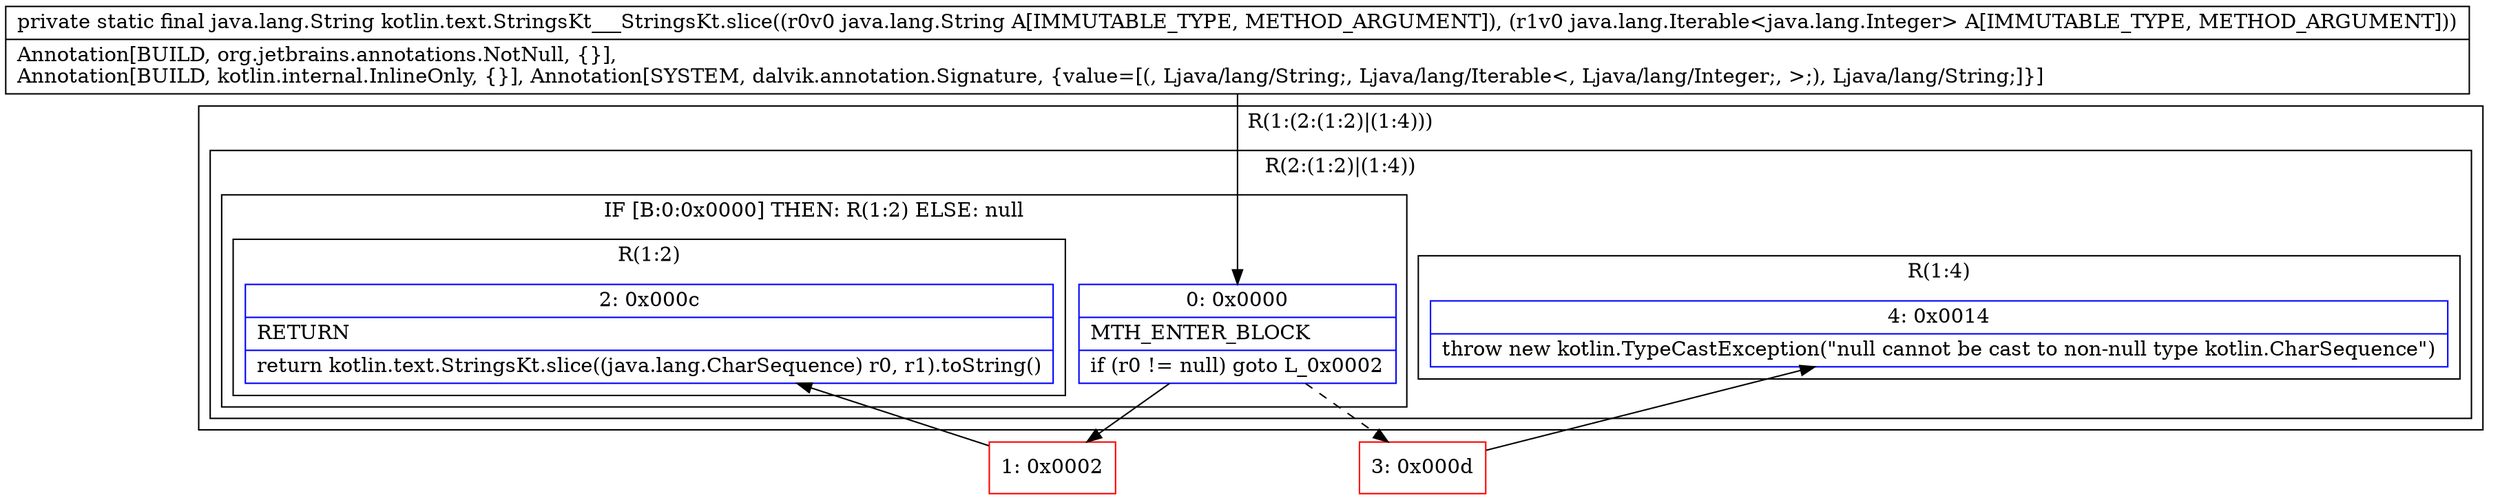digraph "CFG forkotlin.text.StringsKt___StringsKt.slice(Ljava\/lang\/String;Ljava\/lang\/Iterable;)Ljava\/lang\/String;" {
subgraph cluster_Region_165561954 {
label = "R(1:(2:(1:2)|(1:4)))";
node [shape=record,color=blue];
subgraph cluster_Region_779185909 {
label = "R(2:(1:2)|(1:4))";
node [shape=record,color=blue];
subgraph cluster_IfRegion_389647556 {
label = "IF [B:0:0x0000] THEN: R(1:2) ELSE: null";
node [shape=record,color=blue];
Node_0 [shape=record,label="{0\:\ 0x0000|MTH_ENTER_BLOCK\l|if (r0 != null) goto L_0x0002\l}"];
subgraph cluster_Region_1217165590 {
label = "R(1:2)";
node [shape=record,color=blue];
Node_2 [shape=record,label="{2\:\ 0x000c|RETURN\l|return kotlin.text.StringsKt.slice((java.lang.CharSequence) r0, r1).toString()\l}"];
}
}
subgraph cluster_Region_857393971 {
label = "R(1:4)";
node [shape=record,color=blue];
Node_4 [shape=record,label="{4\:\ 0x0014|throw new kotlin.TypeCastException(\"null cannot be cast to non\-null type kotlin.CharSequence\")\l}"];
}
}
}
Node_1 [shape=record,color=red,label="{1\:\ 0x0002}"];
Node_3 [shape=record,color=red,label="{3\:\ 0x000d}"];
MethodNode[shape=record,label="{private static final java.lang.String kotlin.text.StringsKt___StringsKt.slice((r0v0 java.lang.String A[IMMUTABLE_TYPE, METHOD_ARGUMENT]), (r1v0 java.lang.Iterable\<java.lang.Integer\> A[IMMUTABLE_TYPE, METHOD_ARGUMENT]))  | Annotation[BUILD, org.jetbrains.annotations.NotNull, \{\}], \lAnnotation[BUILD, kotlin.internal.InlineOnly, \{\}], Annotation[SYSTEM, dalvik.annotation.Signature, \{value=[(, Ljava\/lang\/String;, Ljava\/lang\/Iterable\<, Ljava\/lang\/Integer;, \>;), Ljava\/lang\/String;]\}]\l}"];
MethodNode -> Node_0;
Node_0 -> Node_1;
Node_0 -> Node_3[style=dashed];
Node_1 -> Node_2;
Node_3 -> Node_4;
}

